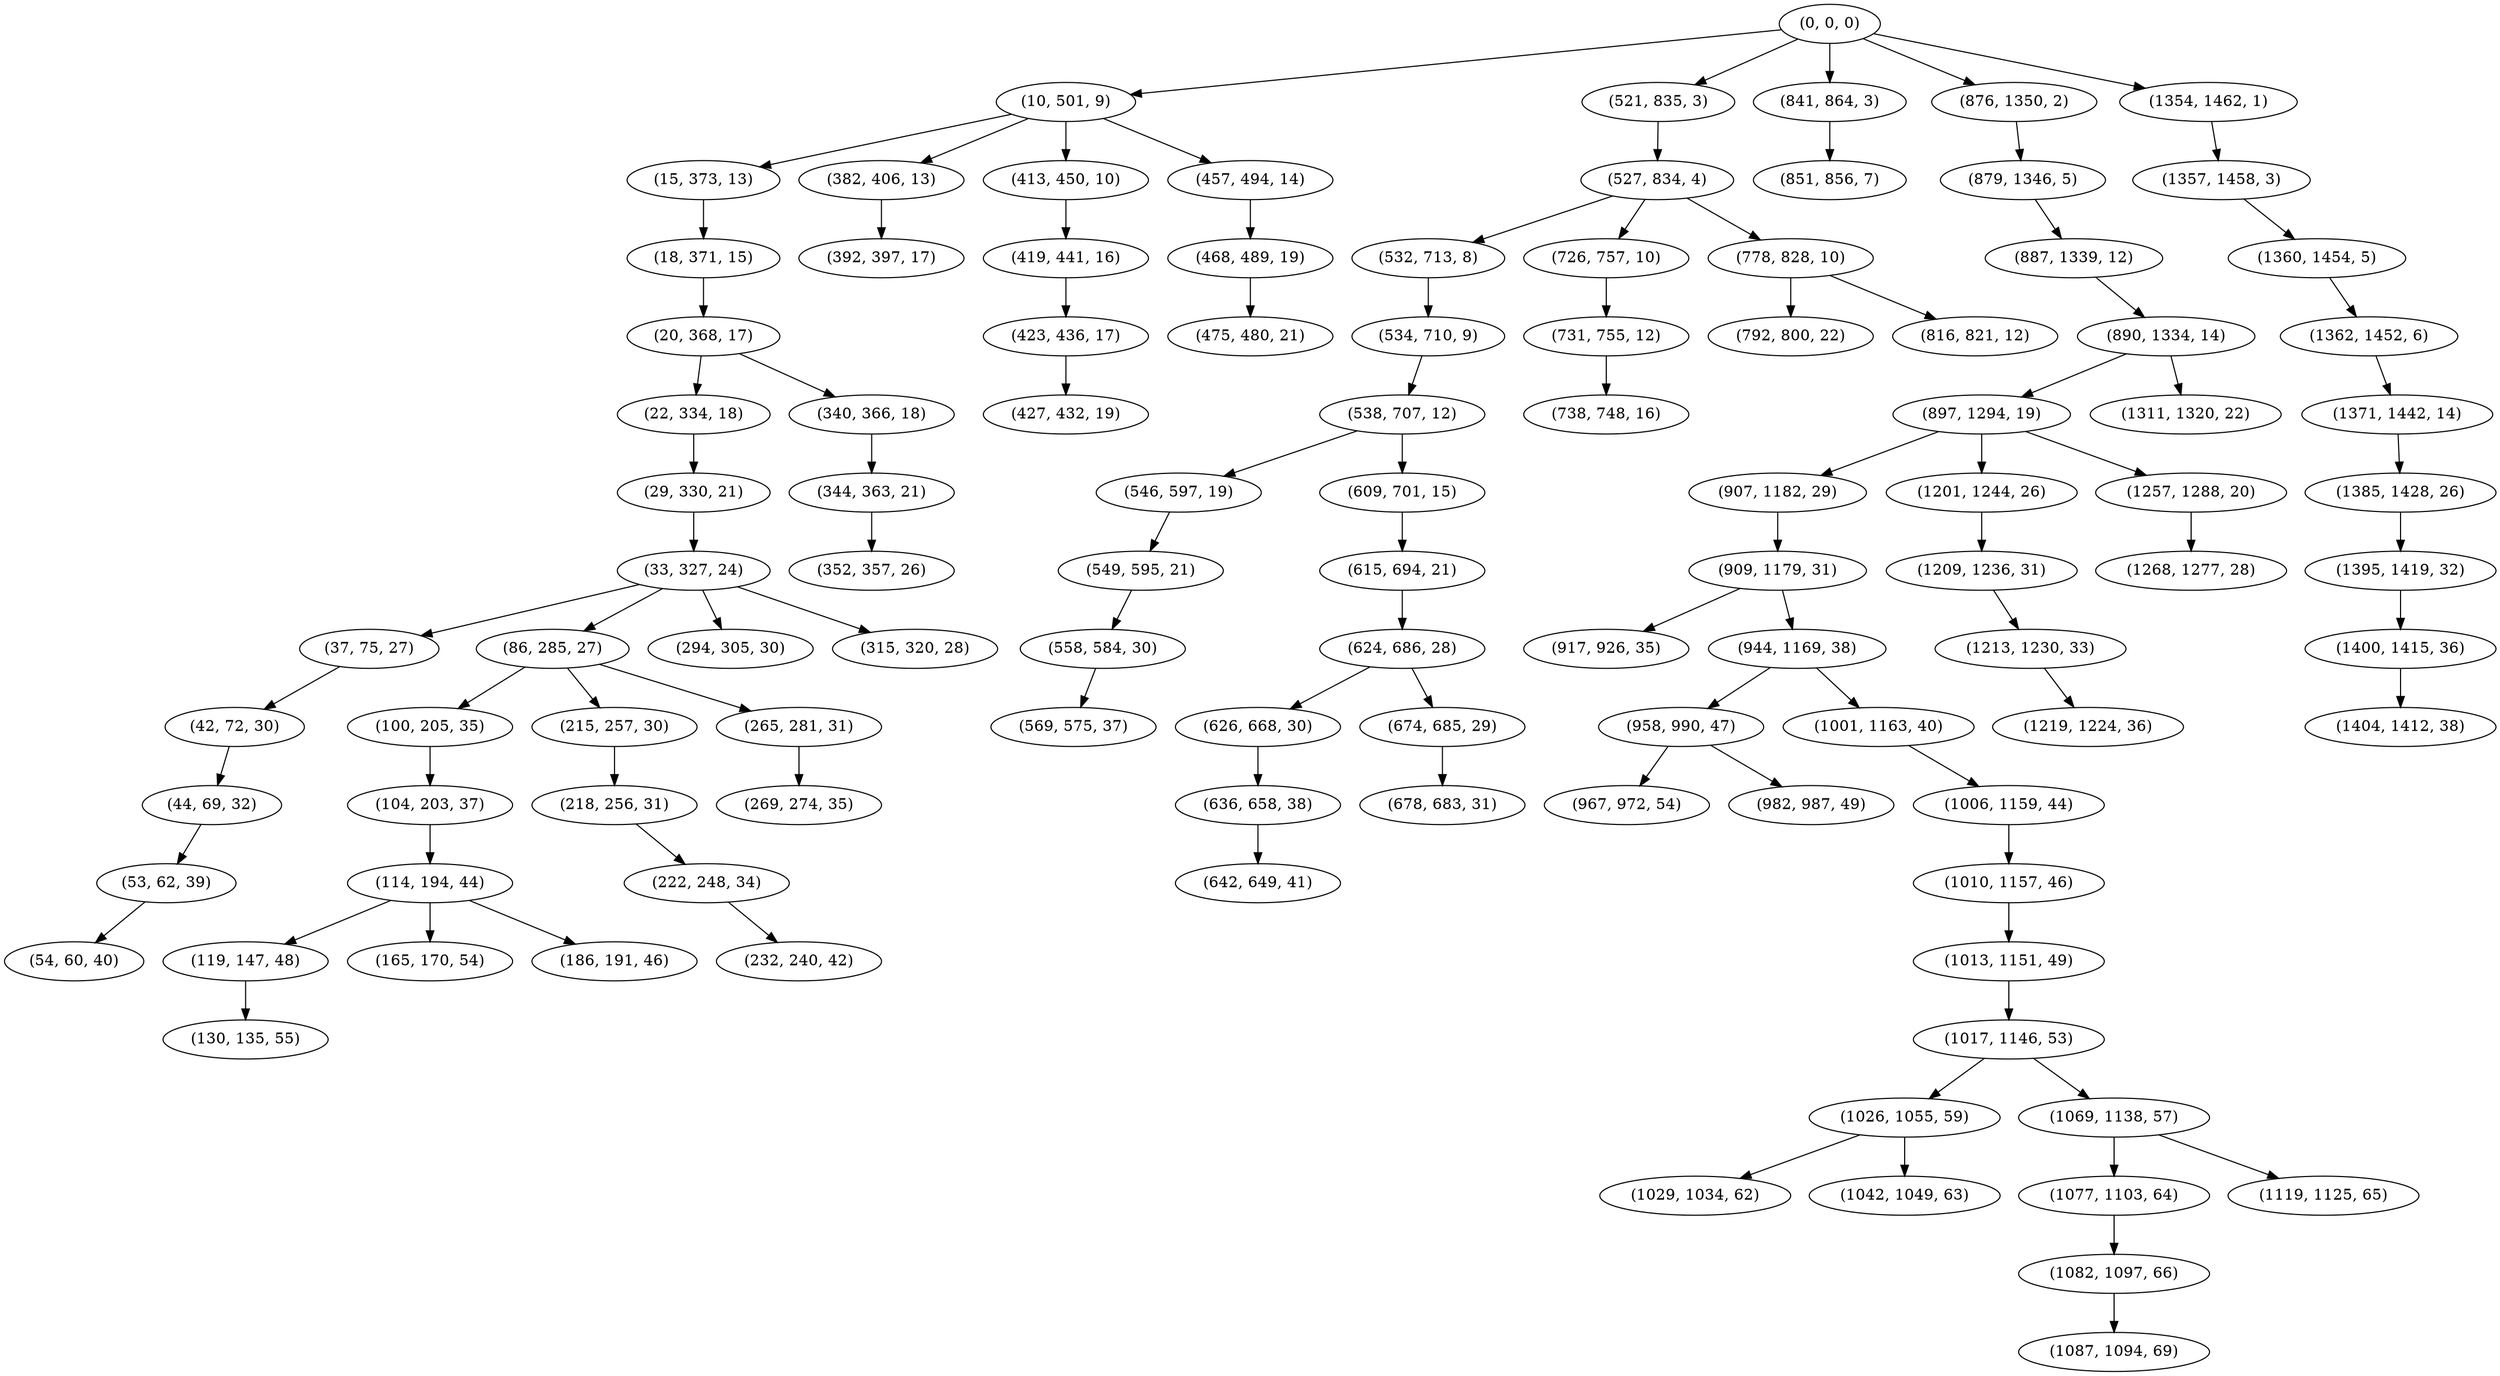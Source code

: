 digraph tree {
    "(0, 0, 0)";
    "(10, 501, 9)";
    "(15, 373, 13)";
    "(18, 371, 15)";
    "(20, 368, 17)";
    "(22, 334, 18)";
    "(29, 330, 21)";
    "(33, 327, 24)";
    "(37, 75, 27)";
    "(42, 72, 30)";
    "(44, 69, 32)";
    "(53, 62, 39)";
    "(54, 60, 40)";
    "(86, 285, 27)";
    "(100, 205, 35)";
    "(104, 203, 37)";
    "(114, 194, 44)";
    "(119, 147, 48)";
    "(130, 135, 55)";
    "(165, 170, 54)";
    "(186, 191, 46)";
    "(215, 257, 30)";
    "(218, 256, 31)";
    "(222, 248, 34)";
    "(232, 240, 42)";
    "(265, 281, 31)";
    "(269, 274, 35)";
    "(294, 305, 30)";
    "(315, 320, 28)";
    "(340, 366, 18)";
    "(344, 363, 21)";
    "(352, 357, 26)";
    "(382, 406, 13)";
    "(392, 397, 17)";
    "(413, 450, 10)";
    "(419, 441, 16)";
    "(423, 436, 17)";
    "(427, 432, 19)";
    "(457, 494, 14)";
    "(468, 489, 19)";
    "(475, 480, 21)";
    "(521, 835, 3)";
    "(527, 834, 4)";
    "(532, 713, 8)";
    "(534, 710, 9)";
    "(538, 707, 12)";
    "(546, 597, 19)";
    "(549, 595, 21)";
    "(558, 584, 30)";
    "(569, 575, 37)";
    "(609, 701, 15)";
    "(615, 694, 21)";
    "(624, 686, 28)";
    "(626, 668, 30)";
    "(636, 658, 38)";
    "(642, 649, 41)";
    "(674, 685, 29)";
    "(678, 683, 31)";
    "(726, 757, 10)";
    "(731, 755, 12)";
    "(738, 748, 16)";
    "(778, 828, 10)";
    "(792, 800, 22)";
    "(816, 821, 12)";
    "(841, 864, 3)";
    "(851, 856, 7)";
    "(876, 1350, 2)";
    "(879, 1346, 5)";
    "(887, 1339, 12)";
    "(890, 1334, 14)";
    "(897, 1294, 19)";
    "(907, 1182, 29)";
    "(909, 1179, 31)";
    "(917, 926, 35)";
    "(944, 1169, 38)";
    "(958, 990, 47)";
    "(967, 972, 54)";
    "(982, 987, 49)";
    "(1001, 1163, 40)";
    "(1006, 1159, 44)";
    "(1010, 1157, 46)";
    "(1013, 1151, 49)";
    "(1017, 1146, 53)";
    "(1026, 1055, 59)";
    "(1029, 1034, 62)";
    "(1042, 1049, 63)";
    "(1069, 1138, 57)";
    "(1077, 1103, 64)";
    "(1082, 1097, 66)";
    "(1087, 1094, 69)";
    "(1119, 1125, 65)";
    "(1201, 1244, 26)";
    "(1209, 1236, 31)";
    "(1213, 1230, 33)";
    "(1219, 1224, 36)";
    "(1257, 1288, 20)";
    "(1268, 1277, 28)";
    "(1311, 1320, 22)";
    "(1354, 1462, 1)";
    "(1357, 1458, 3)";
    "(1360, 1454, 5)";
    "(1362, 1452, 6)";
    "(1371, 1442, 14)";
    "(1385, 1428, 26)";
    "(1395, 1419, 32)";
    "(1400, 1415, 36)";
    "(1404, 1412, 38)";
    "(0, 0, 0)" -> "(10, 501, 9)";
    "(0, 0, 0)" -> "(521, 835, 3)";
    "(0, 0, 0)" -> "(841, 864, 3)";
    "(0, 0, 0)" -> "(876, 1350, 2)";
    "(0, 0, 0)" -> "(1354, 1462, 1)";
    "(10, 501, 9)" -> "(15, 373, 13)";
    "(10, 501, 9)" -> "(382, 406, 13)";
    "(10, 501, 9)" -> "(413, 450, 10)";
    "(10, 501, 9)" -> "(457, 494, 14)";
    "(15, 373, 13)" -> "(18, 371, 15)";
    "(18, 371, 15)" -> "(20, 368, 17)";
    "(20, 368, 17)" -> "(22, 334, 18)";
    "(20, 368, 17)" -> "(340, 366, 18)";
    "(22, 334, 18)" -> "(29, 330, 21)";
    "(29, 330, 21)" -> "(33, 327, 24)";
    "(33, 327, 24)" -> "(37, 75, 27)";
    "(33, 327, 24)" -> "(86, 285, 27)";
    "(33, 327, 24)" -> "(294, 305, 30)";
    "(33, 327, 24)" -> "(315, 320, 28)";
    "(37, 75, 27)" -> "(42, 72, 30)";
    "(42, 72, 30)" -> "(44, 69, 32)";
    "(44, 69, 32)" -> "(53, 62, 39)";
    "(53, 62, 39)" -> "(54, 60, 40)";
    "(86, 285, 27)" -> "(100, 205, 35)";
    "(86, 285, 27)" -> "(215, 257, 30)";
    "(86, 285, 27)" -> "(265, 281, 31)";
    "(100, 205, 35)" -> "(104, 203, 37)";
    "(104, 203, 37)" -> "(114, 194, 44)";
    "(114, 194, 44)" -> "(119, 147, 48)";
    "(114, 194, 44)" -> "(165, 170, 54)";
    "(114, 194, 44)" -> "(186, 191, 46)";
    "(119, 147, 48)" -> "(130, 135, 55)";
    "(215, 257, 30)" -> "(218, 256, 31)";
    "(218, 256, 31)" -> "(222, 248, 34)";
    "(222, 248, 34)" -> "(232, 240, 42)";
    "(265, 281, 31)" -> "(269, 274, 35)";
    "(340, 366, 18)" -> "(344, 363, 21)";
    "(344, 363, 21)" -> "(352, 357, 26)";
    "(382, 406, 13)" -> "(392, 397, 17)";
    "(413, 450, 10)" -> "(419, 441, 16)";
    "(419, 441, 16)" -> "(423, 436, 17)";
    "(423, 436, 17)" -> "(427, 432, 19)";
    "(457, 494, 14)" -> "(468, 489, 19)";
    "(468, 489, 19)" -> "(475, 480, 21)";
    "(521, 835, 3)" -> "(527, 834, 4)";
    "(527, 834, 4)" -> "(532, 713, 8)";
    "(527, 834, 4)" -> "(726, 757, 10)";
    "(527, 834, 4)" -> "(778, 828, 10)";
    "(532, 713, 8)" -> "(534, 710, 9)";
    "(534, 710, 9)" -> "(538, 707, 12)";
    "(538, 707, 12)" -> "(546, 597, 19)";
    "(538, 707, 12)" -> "(609, 701, 15)";
    "(546, 597, 19)" -> "(549, 595, 21)";
    "(549, 595, 21)" -> "(558, 584, 30)";
    "(558, 584, 30)" -> "(569, 575, 37)";
    "(609, 701, 15)" -> "(615, 694, 21)";
    "(615, 694, 21)" -> "(624, 686, 28)";
    "(624, 686, 28)" -> "(626, 668, 30)";
    "(624, 686, 28)" -> "(674, 685, 29)";
    "(626, 668, 30)" -> "(636, 658, 38)";
    "(636, 658, 38)" -> "(642, 649, 41)";
    "(674, 685, 29)" -> "(678, 683, 31)";
    "(726, 757, 10)" -> "(731, 755, 12)";
    "(731, 755, 12)" -> "(738, 748, 16)";
    "(778, 828, 10)" -> "(792, 800, 22)";
    "(778, 828, 10)" -> "(816, 821, 12)";
    "(841, 864, 3)" -> "(851, 856, 7)";
    "(876, 1350, 2)" -> "(879, 1346, 5)";
    "(879, 1346, 5)" -> "(887, 1339, 12)";
    "(887, 1339, 12)" -> "(890, 1334, 14)";
    "(890, 1334, 14)" -> "(897, 1294, 19)";
    "(890, 1334, 14)" -> "(1311, 1320, 22)";
    "(897, 1294, 19)" -> "(907, 1182, 29)";
    "(897, 1294, 19)" -> "(1201, 1244, 26)";
    "(897, 1294, 19)" -> "(1257, 1288, 20)";
    "(907, 1182, 29)" -> "(909, 1179, 31)";
    "(909, 1179, 31)" -> "(917, 926, 35)";
    "(909, 1179, 31)" -> "(944, 1169, 38)";
    "(944, 1169, 38)" -> "(958, 990, 47)";
    "(944, 1169, 38)" -> "(1001, 1163, 40)";
    "(958, 990, 47)" -> "(967, 972, 54)";
    "(958, 990, 47)" -> "(982, 987, 49)";
    "(1001, 1163, 40)" -> "(1006, 1159, 44)";
    "(1006, 1159, 44)" -> "(1010, 1157, 46)";
    "(1010, 1157, 46)" -> "(1013, 1151, 49)";
    "(1013, 1151, 49)" -> "(1017, 1146, 53)";
    "(1017, 1146, 53)" -> "(1026, 1055, 59)";
    "(1017, 1146, 53)" -> "(1069, 1138, 57)";
    "(1026, 1055, 59)" -> "(1029, 1034, 62)";
    "(1026, 1055, 59)" -> "(1042, 1049, 63)";
    "(1069, 1138, 57)" -> "(1077, 1103, 64)";
    "(1069, 1138, 57)" -> "(1119, 1125, 65)";
    "(1077, 1103, 64)" -> "(1082, 1097, 66)";
    "(1082, 1097, 66)" -> "(1087, 1094, 69)";
    "(1201, 1244, 26)" -> "(1209, 1236, 31)";
    "(1209, 1236, 31)" -> "(1213, 1230, 33)";
    "(1213, 1230, 33)" -> "(1219, 1224, 36)";
    "(1257, 1288, 20)" -> "(1268, 1277, 28)";
    "(1354, 1462, 1)" -> "(1357, 1458, 3)";
    "(1357, 1458, 3)" -> "(1360, 1454, 5)";
    "(1360, 1454, 5)" -> "(1362, 1452, 6)";
    "(1362, 1452, 6)" -> "(1371, 1442, 14)";
    "(1371, 1442, 14)" -> "(1385, 1428, 26)";
    "(1385, 1428, 26)" -> "(1395, 1419, 32)";
    "(1395, 1419, 32)" -> "(1400, 1415, 36)";
    "(1400, 1415, 36)" -> "(1404, 1412, 38)";
}
